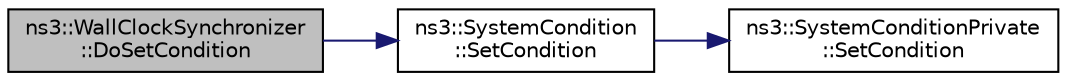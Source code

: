 digraph "ns3::WallClockSynchronizer::DoSetCondition"
{
  edge [fontname="Helvetica",fontsize="10",labelfontname="Helvetica",labelfontsize="10"];
  node [fontname="Helvetica",fontsize="10",shape=record];
  rankdir="LR";
  Node1 [label="ns3::WallClockSynchronizer\l::DoSetCondition",height=0.2,width=0.4,color="black", fillcolor="grey75", style="filled", fontcolor="black"];
  Node1 -> Node2 [color="midnightblue",fontsize="10",style="solid"];
  Node2 [label="ns3::SystemCondition\l::SetCondition",height=0.2,width=0.4,color="black", fillcolor="white", style="filled",URL="$df/d40/classns3_1_1SystemCondition.html#a63be545fd067843934460a375a48e2f3"];
  Node2 -> Node3 [color="midnightblue",fontsize="10",style="solid"];
  Node3 [label="ns3::SystemConditionPrivate\l::SetCondition",height=0.2,width=0.4,color="black", fillcolor="white", style="filled",URL="$da/d6f/classns3_1_1SystemConditionPrivate.html#a195e038524b1efa106049a0358af99d5"];
}
